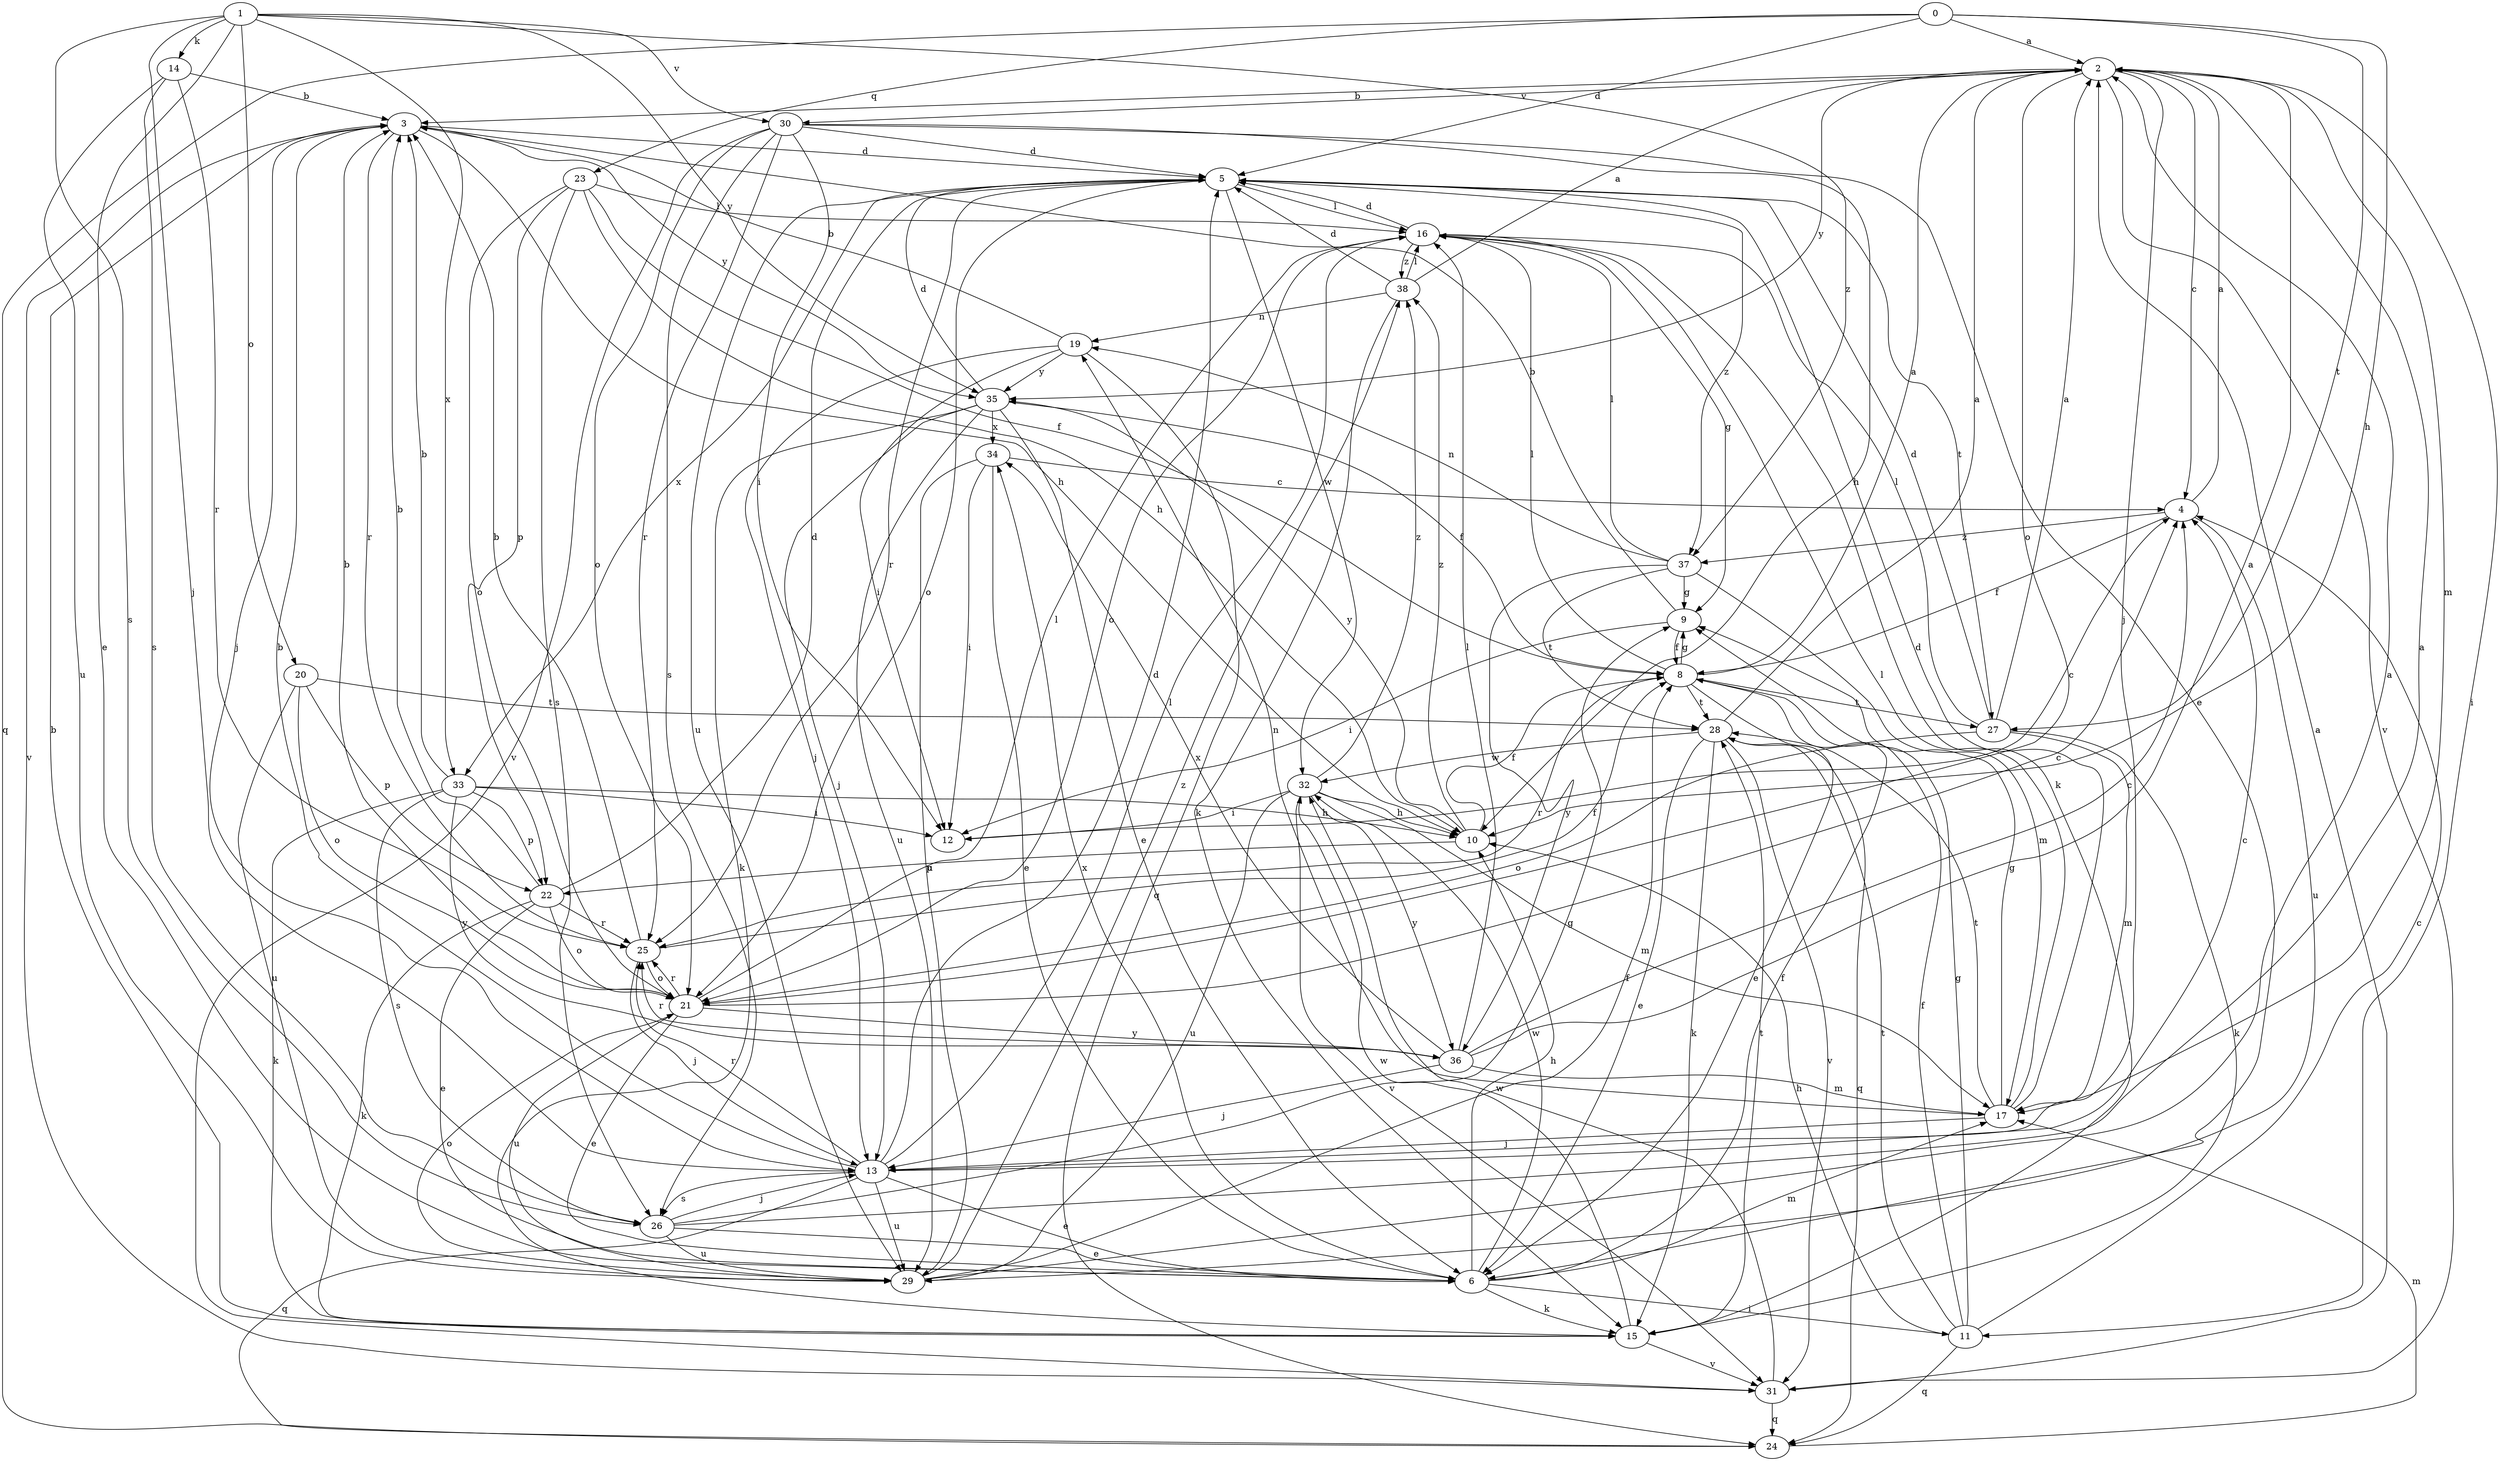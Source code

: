 strict digraph  {
0;
1;
2;
3;
4;
5;
6;
8;
9;
10;
11;
12;
13;
14;
15;
16;
17;
19;
20;
21;
22;
23;
24;
25;
26;
27;
28;
29;
30;
31;
32;
33;
34;
35;
36;
37;
38;
0 -> 2  [label=a];
0 -> 5  [label=d];
0 -> 10  [label=h];
0 -> 23  [label=q];
0 -> 24  [label=q];
0 -> 27  [label=t];
1 -> 6  [label=e];
1 -> 13  [label=j];
1 -> 14  [label=k];
1 -> 20  [label=o];
1 -> 26  [label=s];
1 -> 30  [label=v];
1 -> 33  [label=x];
1 -> 35  [label=y];
1 -> 37  [label=z];
2 -> 3  [label=b];
2 -> 4  [label=c];
2 -> 11  [label=i];
2 -> 13  [label=j];
2 -> 17  [label=m];
2 -> 21  [label=o];
2 -> 30  [label=v];
2 -> 31  [label=v];
2 -> 35  [label=y];
3 -> 5  [label=d];
3 -> 10  [label=h];
3 -> 13  [label=j];
3 -> 25  [label=r];
3 -> 31  [label=v];
3 -> 35  [label=y];
4 -> 2  [label=a];
4 -> 8  [label=f];
4 -> 29  [label=u];
4 -> 37  [label=z];
5 -> 16  [label=l];
5 -> 21  [label=o];
5 -> 25  [label=r];
5 -> 27  [label=t];
5 -> 29  [label=u];
5 -> 32  [label=w];
5 -> 33  [label=x];
5 -> 37  [label=z];
6 -> 8  [label=f];
6 -> 10  [label=h];
6 -> 11  [label=i];
6 -> 15  [label=k];
6 -> 17  [label=m];
6 -> 32  [label=w];
6 -> 34  [label=x];
8 -> 2  [label=a];
8 -> 6  [label=e];
8 -> 9  [label=g];
8 -> 16  [label=l];
8 -> 25  [label=r];
8 -> 27  [label=t];
8 -> 28  [label=t];
9 -> 3  [label=b];
9 -> 8  [label=f];
9 -> 12  [label=i];
10 -> 8  [label=f];
10 -> 22  [label=p];
10 -> 35  [label=y];
10 -> 38  [label=z];
11 -> 4  [label=c];
11 -> 8  [label=f];
11 -> 9  [label=g];
11 -> 10  [label=h];
11 -> 24  [label=q];
11 -> 28  [label=t];
12 -> 4  [label=c];
13 -> 3  [label=b];
13 -> 4  [label=c];
13 -> 5  [label=d];
13 -> 6  [label=e];
13 -> 16  [label=l];
13 -> 24  [label=q];
13 -> 25  [label=r];
13 -> 26  [label=s];
13 -> 29  [label=u];
14 -> 3  [label=b];
14 -> 25  [label=r];
14 -> 26  [label=s];
14 -> 29  [label=u];
15 -> 3  [label=b];
15 -> 28  [label=t];
15 -> 31  [label=v];
15 -> 32  [label=w];
16 -> 5  [label=d];
16 -> 9  [label=g];
16 -> 15  [label=k];
16 -> 21  [label=o];
16 -> 38  [label=z];
17 -> 5  [label=d];
17 -> 9  [label=g];
17 -> 13  [label=j];
17 -> 16  [label=l];
17 -> 19  [label=n];
17 -> 28  [label=t];
19 -> 3  [label=b];
19 -> 12  [label=i];
19 -> 13  [label=j];
19 -> 24  [label=q];
19 -> 35  [label=y];
20 -> 21  [label=o];
20 -> 22  [label=p];
20 -> 28  [label=t];
20 -> 29  [label=u];
21 -> 3  [label=b];
21 -> 4  [label=c];
21 -> 6  [label=e];
21 -> 16  [label=l];
21 -> 25  [label=r];
21 -> 29  [label=u];
21 -> 36  [label=y];
22 -> 3  [label=b];
22 -> 5  [label=d];
22 -> 6  [label=e];
22 -> 15  [label=k];
22 -> 21  [label=o];
22 -> 25  [label=r];
23 -> 8  [label=f];
23 -> 10  [label=h];
23 -> 16  [label=l];
23 -> 21  [label=o];
23 -> 22  [label=p];
23 -> 26  [label=s];
24 -> 17  [label=m];
25 -> 3  [label=b];
25 -> 8  [label=f];
25 -> 13  [label=j];
25 -> 21  [label=o];
26 -> 2  [label=a];
26 -> 6  [label=e];
26 -> 9  [label=g];
26 -> 13  [label=j];
26 -> 29  [label=u];
27 -> 2  [label=a];
27 -> 5  [label=d];
27 -> 15  [label=k];
27 -> 16  [label=l];
27 -> 17  [label=m];
27 -> 21  [label=o];
28 -> 2  [label=a];
28 -> 6  [label=e];
28 -> 15  [label=k];
28 -> 24  [label=q];
28 -> 31  [label=v];
28 -> 32  [label=w];
29 -> 2  [label=a];
29 -> 8  [label=f];
29 -> 21  [label=o];
29 -> 38  [label=z];
30 -> 5  [label=d];
30 -> 6  [label=e];
30 -> 10  [label=h];
30 -> 12  [label=i];
30 -> 21  [label=o];
30 -> 25  [label=r];
30 -> 26  [label=s];
30 -> 31  [label=v];
31 -> 2  [label=a];
31 -> 24  [label=q];
31 -> 32  [label=w];
32 -> 10  [label=h];
32 -> 12  [label=i];
32 -> 17  [label=m];
32 -> 29  [label=u];
32 -> 31  [label=v];
32 -> 36  [label=y];
32 -> 38  [label=z];
33 -> 3  [label=b];
33 -> 10  [label=h];
33 -> 12  [label=i];
33 -> 15  [label=k];
33 -> 22  [label=p];
33 -> 26  [label=s];
33 -> 36  [label=y];
34 -> 4  [label=c];
34 -> 6  [label=e];
34 -> 12  [label=i];
34 -> 29  [label=u];
35 -> 5  [label=d];
35 -> 6  [label=e];
35 -> 8  [label=f];
35 -> 13  [label=j];
35 -> 15  [label=k];
35 -> 29  [label=u];
35 -> 34  [label=x];
36 -> 2  [label=a];
36 -> 4  [label=c];
36 -> 13  [label=j];
36 -> 16  [label=l];
36 -> 17  [label=m];
36 -> 25  [label=r];
36 -> 34  [label=x];
37 -> 9  [label=g];
37 -> 16  [label=l];
37 -> 17  [label=m];
37 -> 19  [label=n];
37 -> 28  [label=t];
37 -> 36  [label=y];
38 -> 2  [label=a];
38 -> 5  [label=d];
38 -> 15  [label=k];
38 -> 16  [label=l];
38 -> 19  [label=n];
}
